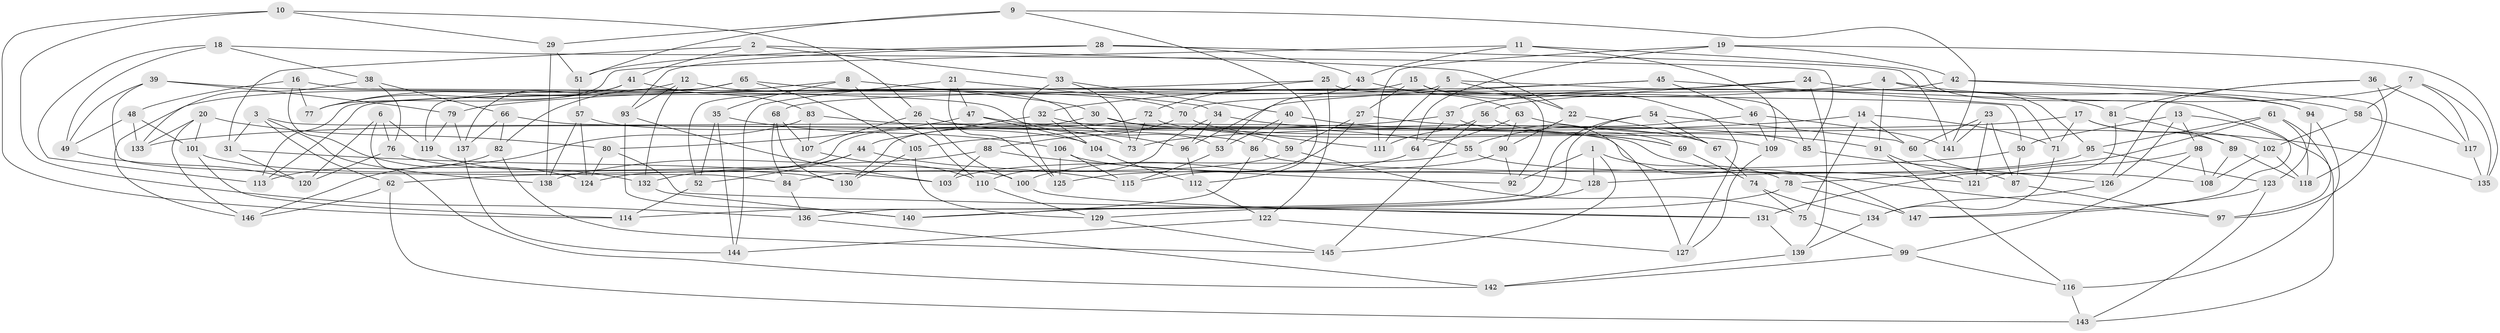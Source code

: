 // Generated by graph-tools (version 1.1) at 2025/50/03/09/25 03:50:43]
// undirected, 147 vertices, 294 edges
graph export_dot {
graph [start="1"]
  node [color=gray90,style=filled];
  1;
  2;
  3;
  4;
  5;
  6;
  7;
  8;
  9;
  10;
  11;
  12;
  13;
  14;
  15;
  16;
  17;
  18;
  19;
  20;
  21;
  22;
  23;
  24;
  25;
  26;
  27;
  28;
  29;
  30;
  31;
  32;
  33;
  34;
  35;
  36;
  37;
  38;
  39;
  40;
  41;
  42;
  43;
  44;
  45;
  46;
  47;
  48;
  49;
  50;
  51;
  52;
  53;
  54;
  55;
  56;
  57;
  58;
  59;
  60;
  61;
  62;
  63;
  64;
  65;
  66;
  67;
  68;
  69;
  70;
  71;
  72;
  73;
  74;
  75;
  76;
  77;
  78;
  79;
  80;
  81;
  82;
  83;
  84;
  85;
  86;
  87;
  88;
  89;
  90;
  91;
  92;
  93;
  94;
  95;
  96;
  97;
  98;
  99;
  100;
  101;
  102;
  103;
  104;
  105;
  106;
  107;
  108;
  109;
  110;
  111;
  112;
  113;
  114;
  115;
  116;
  117;
  118;
  119;
  120;
  121;
  122;
  123;
  124;
  125;
  126;
  127;
  128;
  129;
  130;
  131;
  132;
  133;
  134;
  135;
  136;
  137;
  138;
  139;
  140;
  141;
  142;
  143;
  144;
  145;
  146;
  147;
  1 -- 128;
  1 -- 145;
  1 -- 92;
  1 -- 78;
  2 -- 31;
  2 -- 41;
  2 -- 33;
  2 -- 22;
  3 -- 147;
  3 -- 138;
  3 -- 31;
  3 -- 62;
  4 -- 58;
  4 -- 95;
  4 -- 32;
  4 -- 91;
  5 -- 81;
  5 -- 113;
  5 -- 111;
  5 -- 22;
  6 -- 120;
  6 -- 119;
  6 -- 142;
  6 -- 76;
  7 -- 135;
  7 -- 58;
  7 -- 117;
  7 -- 37;
  8 -- 110;
  8 -- 30;
  8 -- 82;
  8 -- 35;
  9 -- 51;
  9 -- 141;
  9 -- 112;
  9 -- 29;
  10 -- 26;
  10 -- 29;
  10 -- 114;
  10 -- 136;
  11 -- 147;
  11 -- 77;
  11 -- 43;
  11 -- 109;
  12 -- 53;
  12 -- 132;
  12 -- 93;
  12 -- 77;
  13 -- 143;
  13 -- 126;
  13 -- 98;
  13 -- 50;
  14 -- 105;
  14 -- 60;
  14 -- 71;
  14 -- 75;
  15 -- 92;
  15 -- 127;
  15 -- 27;
  15 -- 52;
  16 -- 50;
  16 -- 124;
  16 -- 77;
  16 -- 48;
  17 -- 73;
  17 -- 102;
  17 -- 71;
  17 -- 89;
  18 -- 38;
  18 -- 49;
  18 -- 113;
  18 -- 85;
  19 -- 135;
  19 -- 111;
  19 -- 64;
  19 -- 42;
  20 -- 80;
  20 -- 146;
  20 -- 101;
  20 -- 133;
  21 -- 144;
  21 -- 125;
  21 -- 34;
  21 -- 47;
  22 -- 67;
  22 -- 90;
  23 -- 87;
  23 -- 60;
  23 -- 121;
  23 -- 141;
  24 -- 94;
  24 -- 56;
  24 -- 79;
  24 -- 139;
  25 -- 72;
  25 -- 122;
  25 -- 85;
  25 -- 113;
  26 -- 73;
  26 -- 107;
  26 -- 100;
  27 -- 85;
  27 -- 59;
  27 -- 115;
  28 -- 51;
  28 -- 93;
  28 -- 141;
  28 -- 43;
  29 -- 138;
  29 -- 51;
  30 -- 124;
  30 -- 59;
  30 -- 135;
  31 -- 120;
  31 -- 103;
  32 -- 67;
  32 -- 44;
  32 -- 104;
  33 -- 40;
  33 -- 73;
  33 -- 125;
  34 -- 69;
  34 -- 96;
  34 -- 110;
  35 -- 106;
  35 -- 144;
  35 -- 52;
  36 -- 81;
  36 -- 126;
  36 -- 97;
  36 -- 117;
  37 -- 64;
  37 -- 133;
  37 -- 127;
  38 -- 133;
  38 -- 76;
  38 -- 66;
  39 -- 96;
  39 -- 49;
  39 -- 79;
  39 -- 84;
  40 -- 69;
  40 -- 53;
  40 -- 86;
  41 -- 83;
  41 -- 77;
  41 -- 137;
  42 -- 118;
  42 -- 70;
  42 -- 94;
  43 -- 53;
  43 -- 63;
  44 -- 132;
  44 -- 52;
  44 -- 115;
  45 -- 96;
  45 -- 46;
  45 -- 68;
  45 -- 71;
  46 -- 141;
  46 -- 109;
  46 -- 55;
  47 -- 104;
  47 -- 55;
  47 -- 80;
  48 -- 49;
  48 -- 101;
  48 -- 133;
  49 -- 120;
  50 -- 62;
  50 -- 87;
  51 -- 57;
  52 -- 114;
  53 -- 115;
  54 -- 114;
  54 -- 60;
  54 -- 67;
  54 -- 136;
  55 -- 103;
  55 -- 97;
  56 -- 145;
  56 -- 111;
  56 -- 69;
  57 -- 104;
  57 -- 138;
  57 -- 124;
  58 -- 102;
  58 -- 117;
  59 -- 84;
  59 -- 75;
  60 -- 87;
  61 -- 78;
  61 -- 95;
  61 -- 97;
  61 -- 118;
  62 -- 143;
  62 -- 146;
  63 -- 91;
  63 -- 90;
  63 -- 64;
  64 -- 100;
  65 -- 70;
  65 -- 146;
  65 -- 105;
  65 -- 119;
  66 -- 86;
  66 -- 82;
  66 -- 137;
  67 -- 74;
  68 -- 84;
  68 -- 130;
  68 -- 107;
  69 -- 74;
  70 -- 88;
  70 -- 111;
  71 -- 134;
  72 -- 109;
  72 -- 130;
  72 -- 73;
  74 -- 75;
  74 -- 134;
  75 -- 99;
  76 -- 100;
  76 -- 120;
  78 -- 129;
  78 -- 147;
  79 -- 137;
  79 -- 119;
  80 -- 124;
  80 -- 131;
  81 -- 131;
  81 -- 89;
  82 -- 145;
  82 -- 113;
  83 -- 121;
  83 -- 107;
  83 -- 146;
  84 -- 136;
  85 -- 126;
  86 -- 140;
  86 -- 108;
  87 -- 97;
  88 -- 103;
  88 -- 92;
  88 -- 138;
  89 -- 118;
  89 -- 108;
  90 -- 92;
  90 -- 125;
  91 -- 121;
  91 -- 116;
  93 -- 140;
  93 -- 103;
  94 -- 123;
  94 -- 116;
  95 -- 128;
  95 -- 123;
  96 -- 112;
  98 -- 99;
  98 -- 108;
  98 -- 121;
  99 -- 116;
  99 -- 142;
  100 -- 131;
  101 -- 130;
  101 -- 114;
  102 -- 118;
  102 -- 108;
  104 -- 112;
  105 -- 130;
  105 -- 129;
  106 -- 125;
  106 -- 115;
  106 -- 128;
  107 -- 110;
  109 -- 127;
  110 -- 129;
  112 -- 122;
  116 -- 143;
  117 -- 135;
  119 -- 132;
  122 -- 144;
  122 -- 127;
  123 -- 143;
  123 -- 147;
  126 -- 134;
  128 -- 140;
  129 -- 145;
  131 -- 139;
  132 -- 140;
  134 -- 139;
  136 -- 142;
  137 -- 144;
  139 -- 142;
}
